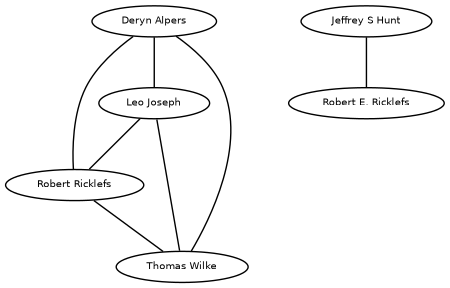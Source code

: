 graph G {
size="3,3";
node [fontsize=7, fontname="Helvetica"];
edge [fontsize=7, fontname="Helvetica"];
node0 [label="Deryn Alpers", width=0.27433100247,height=0.27433100247];
node1 [label="Leo Joseph", width=0.27433100247,height=0.27433100247];
node2 [label="Robert Ricklefs", width=0.27433100247,height=0.27433100247];
node3 [label="Thomas Wilke", width=0.27433100247,height=0.27433100247];
node4 [label="Jeffrey S Hunt", width=0.27433100247,height=0.27433100247];
node5 [label="Robert E. Ricklefs", width=0.27433100247,height=0.27433100247];
node0 -- node1 [label=""];
node0 -- node2 [label=""];
node0 -- node3 [label=""];
node4 -- node5 [label=""];
node1 -- node2 [label=""];
node1 -- node3 [label=""];
node2 -- node3 [label=""];
}

